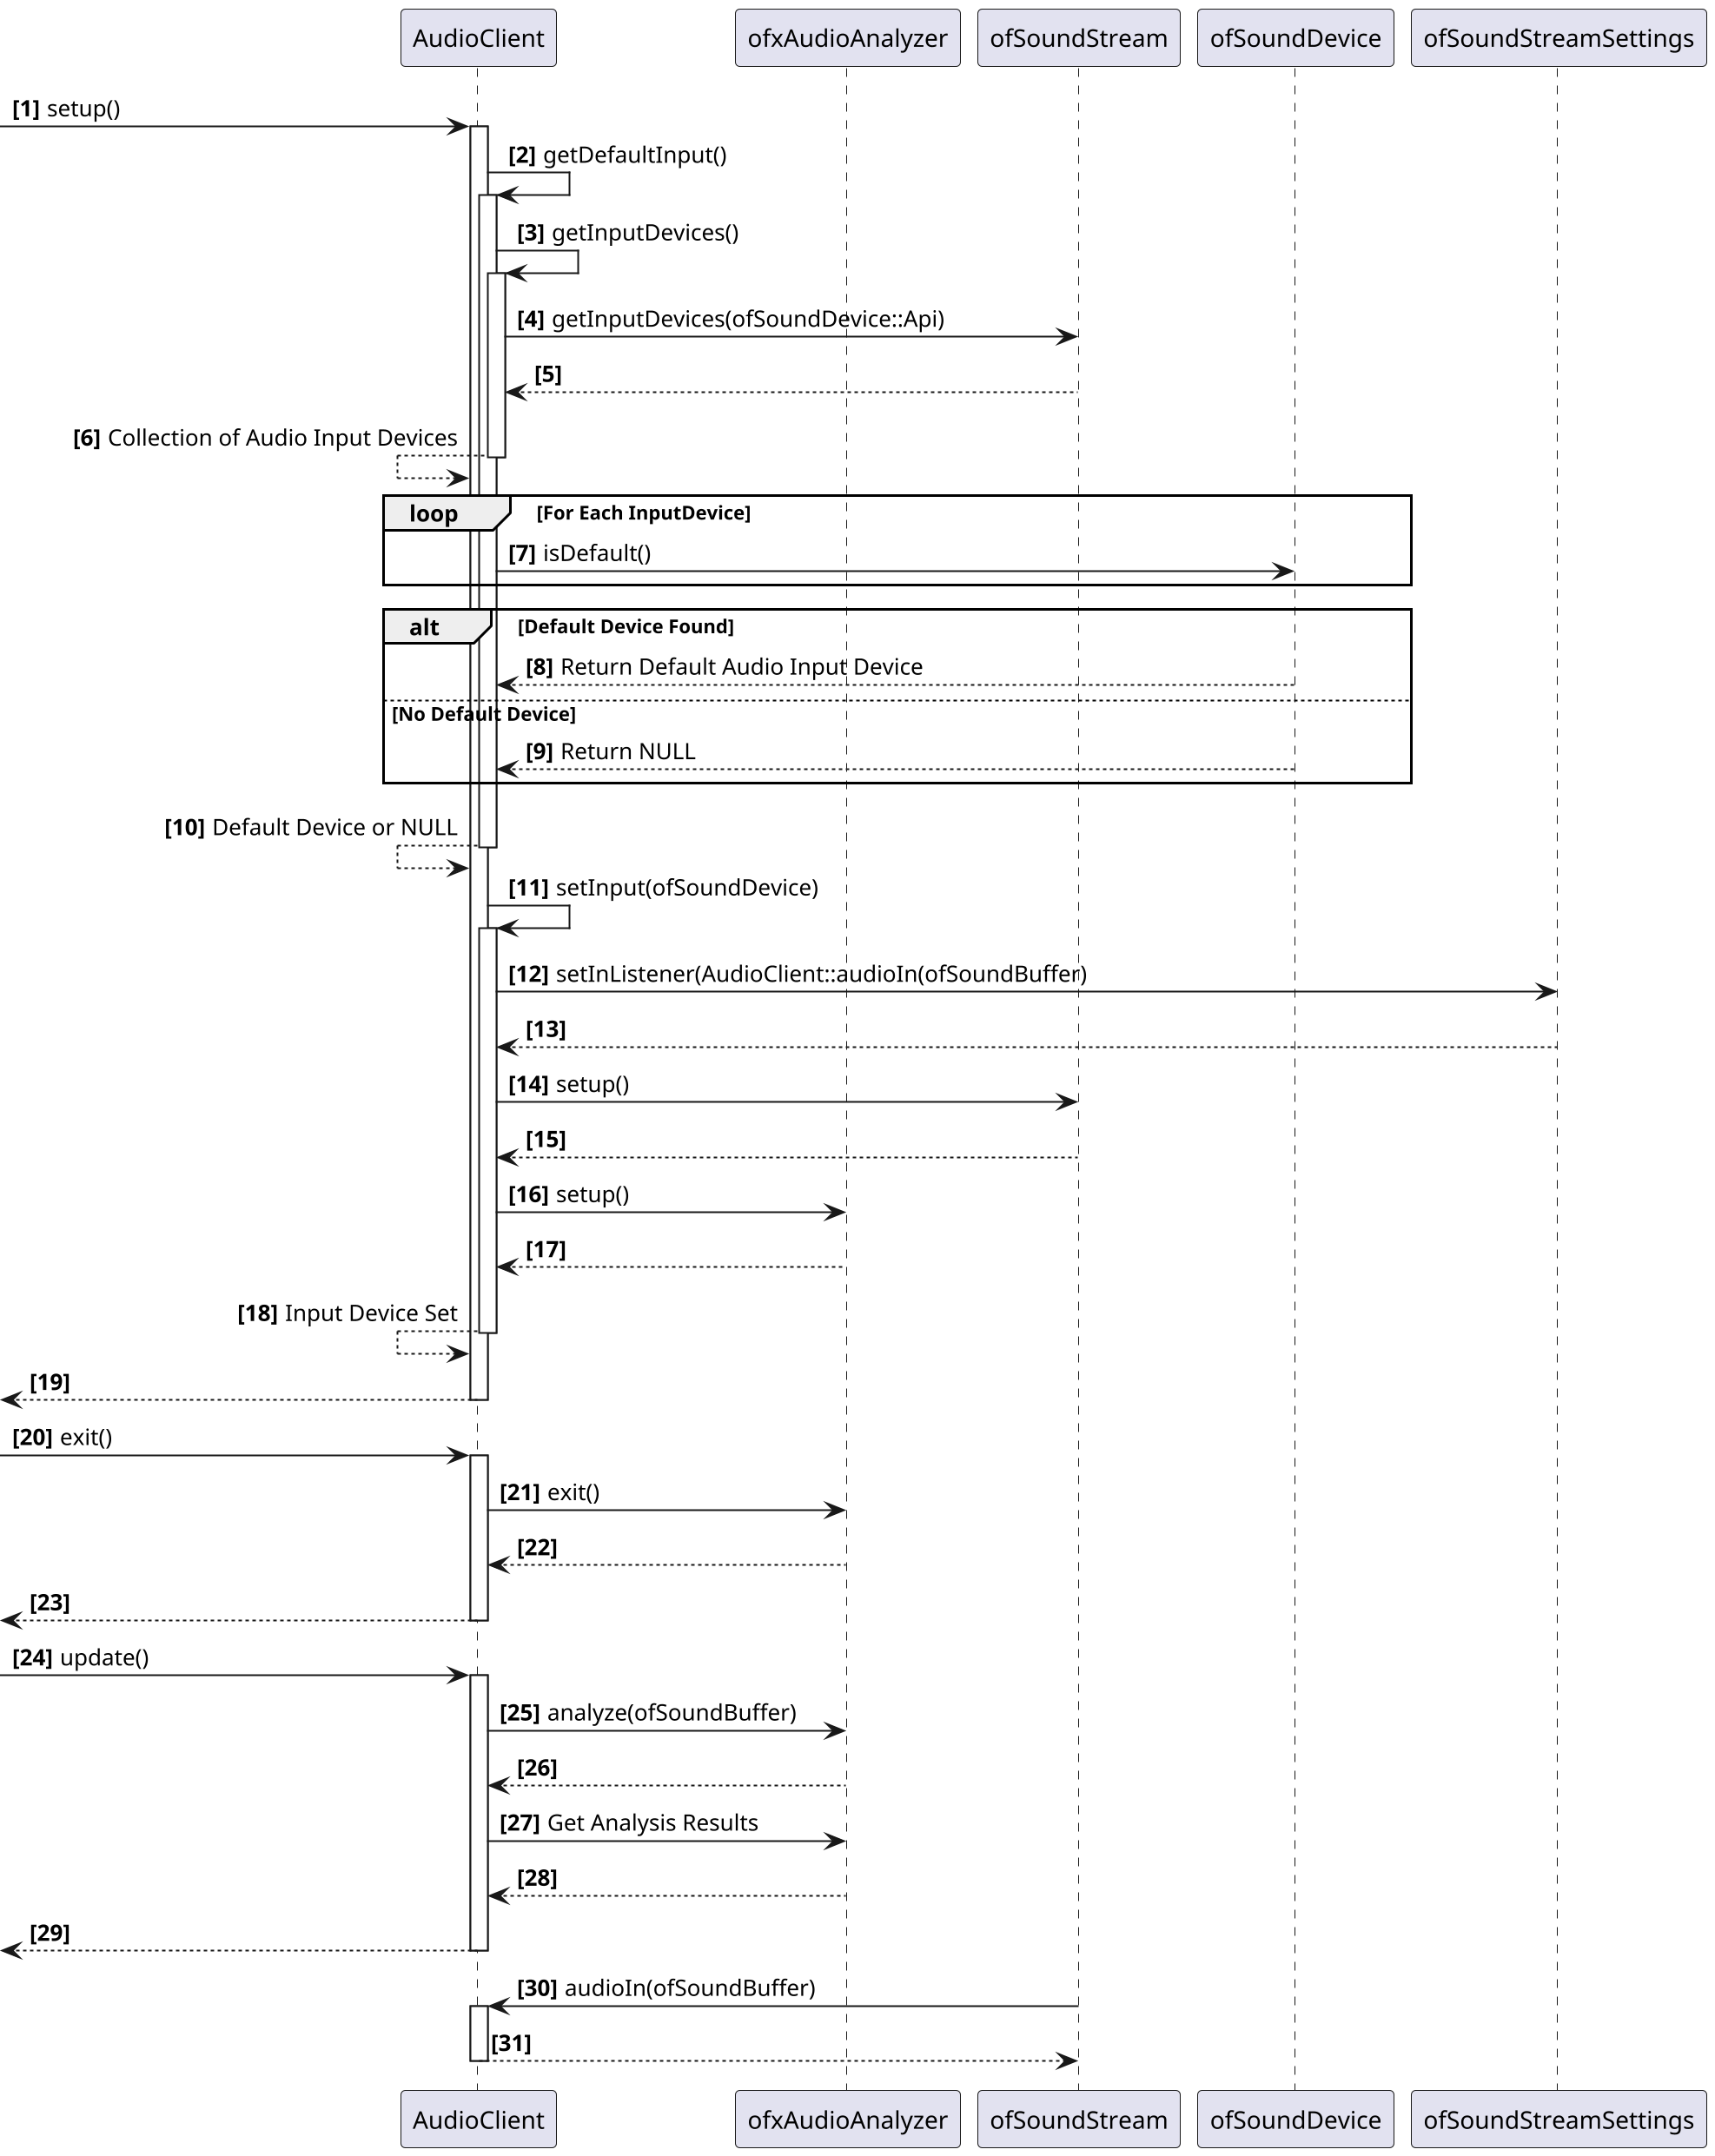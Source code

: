@startuml
scale 2
autonumber "<b>[0]"

participant AudioClient
participant ofxAudioAnalyzer
participant ofSoundStream
participant ofSoundDevice
participant ofSoundStreamSettings

[-> AudioClient: setup()
activate AudioClient
AudioClient -> AudioClient : getDefaultInput()
activate AudioClient
AudioClient -> AudioClient : getInputDevices()
activate AudioClient
AudioClient -> ofSoundStream : getInputDevices(ofSoundDevice::Api)
AudioClient <-- ofSoundStream
AudioClient <-- AudioClient : Collection of Audio Input Devices
deactivate AudioClient

loop For Each InputDevice
    AudioClient -> ofSoundDevice : isDefault()
end
alt Default Device Found
    AudioClient <-- ofSoundDevice : Return Default Audio Input Device

else No Default Device
    AudioClient <-- ofSoundDevice : Return NULL
end
AudioClient <-- AudioClient : Default Device or NULL
deactivate AudioClient


AudioClient -> AudioClient : setInput(ofSoundDevice)
activate AudioClient
AudioClient -> ofSoundStreamSettings : setInListener(AudioClient::audioIn(ofSoundBuffer)
AudioClient <-- ofSoundStreamSettings
AudioClient -> ofSoundStream : setup() 
AudioClient <-- ofSoundStream
AudioClient -> ofxAudioAnalyzer : setup() 
AudioClient <-- ofxAudioAnalyzer
AudioClient <-- AudioClient : Input Device Set

deactivate AudioClient
[<-- AudioClient
deactivate AudioClient



[-> AudioClient: exit()
activate AudioClient
AudioClient -> ofxAudioAnalyzer : exit()
AudioClient <-- ofxAudioAnalyzer
[<-- AudioClient
deactivate AudioClient



[-> AudioClient: update()
activate AudioClient
AudioClient -> ofxAudioAnalyzer : analyze(ofSoundBuffer)
AudioClient <-- ofxAudioAnalyzer
AudioClient -> ofxAudioAnalyzer : Get Analysis Results
AudioClient <-- ofxAudioAnalyzer
[<-- AudioClient 
deactivate AudioClient

ofSoundStream -> AudioClient: audioIn(ofSoundBuffer)
activate AudioClient
ofSoundStream <-- AudioClient 
deactivate AudioClient


@enduml